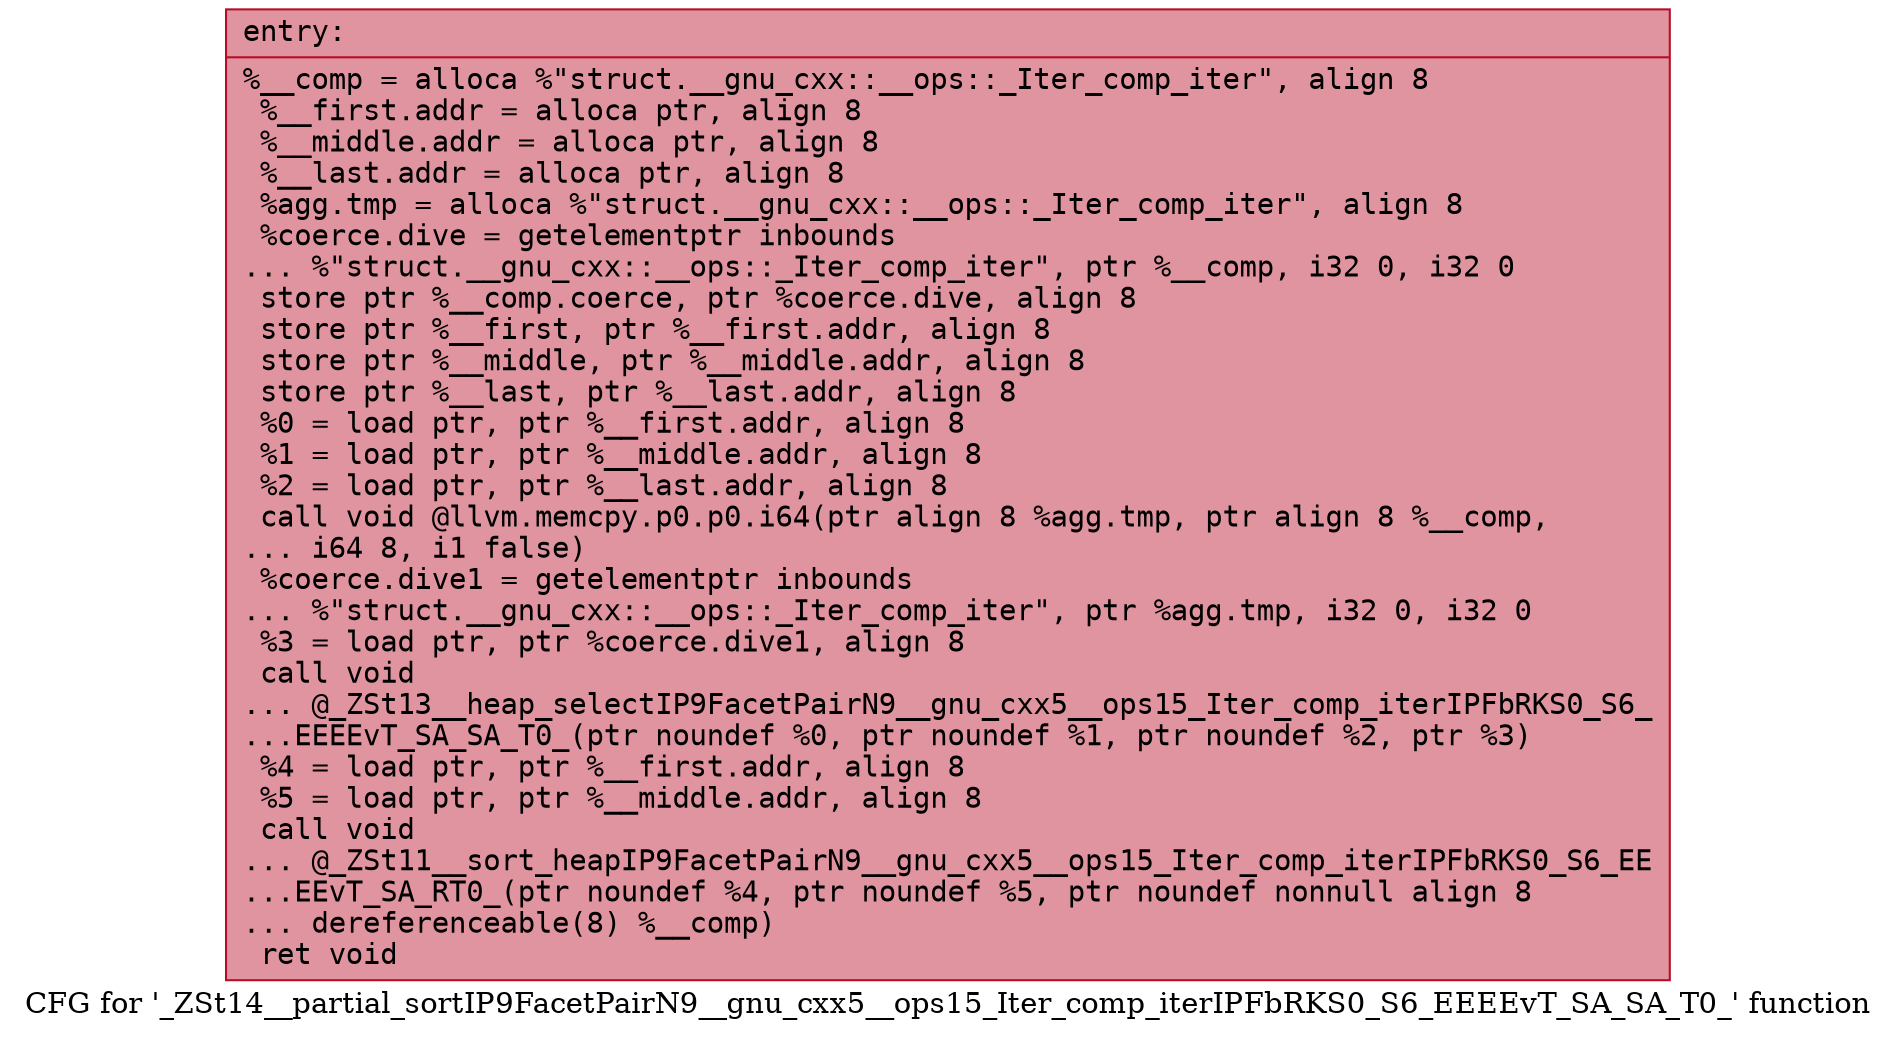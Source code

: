digraph "CFG for '_ZSt14__partial_sortIP9FacetPairN9__gnu_cxx5__ops15_Iter_comp_iterIPFbRKS0_S6_EEEEvT_SA_SA_T0_' function" {
	label="CFG for '_ZSt14__partial_sortIP9FacetPairN9__gnu_cxx5__ops15_Iter_comp_iterIPFbRKS0_S6_EEEEvT_SA_SA_T0_' function";

	Node0x5606e00f3330 [shape=record,color="#b70d28ff", style=filled, fillcolor="#b70d2870" fontname="Courier",label="{entry:\l|  %__comp = alloca %\"struct.__gnu_cxx::__ops::_Iter_comp_iter\", align 8\l  %__first.addr = alloca ptr, align 8\l  %__middle.addr = alloca ptr, align 8\l  %__last.addr = alloca ptr, align 8\l  %agg.tmp = alloca %\"struct.__gnu_cxx::__ops::_Iter_comp_iter\", align 8\l  %coerce.dive = getelementptr inbounds\l... %\"struct.__gnu_cxx::__ops::_Iter_comp_iter\", ptr %__comp, i32 0, i32 0\l  store ptr %__comp.coerce, ptr %coerce.dive, align 8\l  store ptr %__first, ptr %__first.addr, align 8\l  store ptr %__middle, ptr %__middle.addr, align 8\l  store ptr %__last, ptr %__last.addr, align 8\l  %0 = load ptr, ptr %__first.addr, align 8\l  %1 = load ptr, ptr %__middle.addr, align 8\l  %2 = load ptr, ptr %__last.addr, align 8\l  call void @llvm.memcpy.p0.p0.i64(ptr align 8 %agg.tmp, ptr align 8 %__comp,\l... i64 8, i1 false)\l  %coerce.dive1 = getelementptr inbounds\l... %\"struct.__gnu_cxx::__ops::_Iter_comp_iter\", ptr %agg.tmp, i32 0, i32 0\l  %3 = load ptr, ptr %coerce.dive1, align 8\l  call void\l... @_ZSt13__heap_selectIP9FacetPairN9__gnu_cxx5__ops15_Iter_comp_iterIPFbRKS0_S6_\l...EEEEvT_SA_SA_T0_(ptr noundef %0, ptr noundef %1, ptr noundef %2, ptr %3)\l  %4 = load ptr, ptr %__first.addr, align 8\l  %5 = load ptr, ptr %__middle.addr, align 8\l  call void\l... @_ZSt11__sort_heapIP9FacetPairN9__gnu_cxx5__ops15_Iter_comp_iterIPFbRKS0_S6_EE\l...EEvT_SA_RT0_(ptr noundef %4, ptr noundef %5, ptr noundef nonnull align 8\l... dereferenceable(8) %__comp)\l  ret void\l}"];
}
